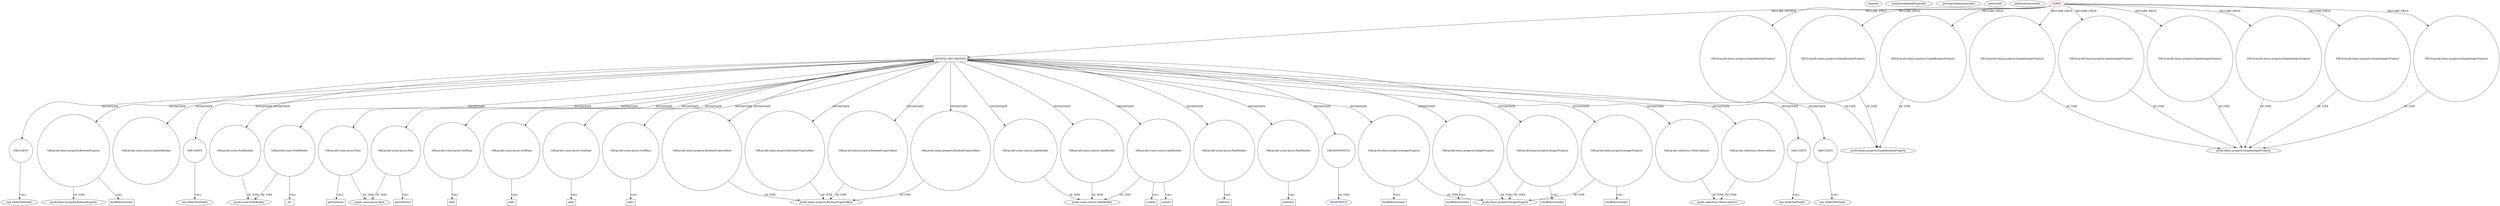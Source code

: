 digraph {
baseInfo[graphId=2584,category="pattern",isAnonymous=false,possibleRelation=false]
frameworkRelatedTypesInfo[]
possibleCollaborationsInfo[]
patternInfo[frequency=2.0,patternRootClient=0]
patternInstancesInfo[0="SaiPradeepDandem-javafx2-gradient-builder~/SaiPradeepDandem-javafx2-gradient-builder/javafx2-gradient-builder-master/src/main/java/com/javafx/gradientbuilder/application/RadialSettingsLayout.java~RadialSettingsLayout~1170",1="SaiPradeepDandem-javafx2-gradient-builder~/SaiPradeepDandem-javafx2-gradient-builder/javafx2-gradient-builder-master/src/main/java/com/javafx/gradientbuilder/application/LinearSettingsLayout.java~LinearSettingsLayout~1172"]
155[label="new SliderTextField()",vertexType="CONSTRUCTOR_CALL",isFrameworkType=false]
156[label="VAR:CLIENT",vertexType="VARIABLE_EXPRESION",isFrameworkType=false,shape=circle]
56[label="METHOD_DECLARATION",vertexType="CLIENT_METHOD_DECLARATION",isFrameworkType=false,shape=box]
0[label="CLIENT",vertexType="ROOT_CLIENT_CLASS_DECLARATION",isFrameworkType=false,color=red]
99[label="VAR:javafx.scene.NodeBuilder",vertexType="VARIABLE_EXPRESION",isFrameworkType=false,shape=circle]
292[label="VAR:javafx.scene.NodeBuilder",vertexType="VARIABLE_EXPRESION",isFrameworkType=false,shape=circle]
93[label="VAR:javafx.scene.layout.Pane",vertexType="VARIABLE_EXPRESION",isFrameworkType=false,shape=circle]
322[label="VAR:javafx.scene.layout.Pane",vertexType="VARIABLE_EXPRESION",isFrameworkType=false,shape=circle]
426[label="VAR:javafx.scene.layout.GridPane",vertexType="VARIABLE_EXPRESION",isFrameworkType=false,shape=circle]
206[label="VAR:javafx.scene.layout.GridPane",vertexType="VARIABLE_EXPRESION",isFrameworkType=false,shape=circle]
241[label="VAR:javafx.scene.layout.GridPane",vertexType="VARIABLE_EXPRESION",isFrameworkType=false,shape=circle]
178[label="VAR:javafx.scene.layout.GridPane",vertexType="VARIABLE_EXPRESION",isFrameworkType=false,shape=circle]
158[label="VAR:javafx.beans.property.BooleanPropertyBase",vertexType="VARIABLE_EXPRESION",isFrameworkType=false,shape=circle]
124[label="VAR:javafx.beans.property.BooleanPropertyBase",vertexType="VARIABLE_EXPRESION",isFrameworkType=false,shape=circle]
328[label="VAR:javafx.beans.property.BooleanPropertyBase",vertexType="VARIABLE_EXPRESION",isFrameworkType=false,shape=circle]
224[label="VAR:javafx.beans.property.BooleanPropertyBase",vertexType="VARIABLE_EXPRESION",isFrameworkType=false,shape=circle]
12[label="FIELD:javafx.beans.property.SimpleBooleanProperty",vertexType="FIELD_DECLARATION",isFrameworkType=false,shape=circle]
14[label="FIELD:javafx.beans.property.SimpleBooleanProperty",vertexType="FIELD_DECLARATION",isFrameworkType=false,shape=circle]
10[label="FIELD:javafx.beans.property.SimpleBooleanProperty",vertexType="FIELD_DECLARATION",isFrameworkType=false,shape=circle]
96[label="VAR:javafx.scene.control.LabelBuilder",vertexType="VARIABLE_EXPRESION",isFrameworkType=false,shape=circle]
57[label="VAR:javafx.scene.control.LabelBuilder",vertexType="VARIABLE_EXPRESION",isFrameworkType=false,shape=circle]
66[label="VAR:javafx.scene.control.LabelBuilder",vertexType="VARIABLE_EXPRESION",isFrameworkType=false,shape=circle]
427[label="add()",vertexType="INSIDE_CALL",isFrameworkType=false,shape=box]
179[label="add()",vertexType="INSIDE_CALL",isFrameworkType=false,shape=box]
242[label="add()",vertexType="INSIDE_CALL",isFrameworkType=false,shape=box]
207[label="add()",vertexType="INSIDE_CALL",isFrameworkType=false,shape=box]
351[label="VAR:javafx.scene.layout.PaneBuilder",vertexType="VARIABLE_EXPRESION",isFrameworkType=false,shape=circle]
352[label="children()",vertexType="INSIDE_CALL",isFrameworkType=false,shape=box]
432[label="VAR:javafx.scene.layout.PaneBuilder",vertexType="VARIABLE_EXPRESION",isFrameworkType=false,shape=circle]
433[label="children()",vertexType="INSIDE_CALL",isFrameworkType=false,shape=box]
319[label="VAR:ANONYMOUS",vertexType="VARIABLE_EXPRESION",isFrameworkType=false,shape=circle]
62[label="javafx.scene.NodeBuilder",vertexType="FRAMEWORK_CLASS_TYPE",isFrameworkType=false]
95[label="javafx.scene.layout.Pane",vertexType="FRAMEWORK_CLASS_TYPE",isFrameworkType=false]
293[label="id()",vertexType="INSIDE_CALL",isFrameworkType=false,shape=box]
253[label="VAR:javafx.beans.property.IntegerProperty",vertexType="VARIABLE_EXPRESION",isFrameworkType=false,shape=circle]
134[label="javafx.beans.property.IntegerProperty",vertexType="FRAMEWORK_CLASS_TYPE",isFrameworkType=false]
254[label="bindBidirectional()",vertexType="INSIDE_CALL",isFrameworkType=false,shape=box]
166[label="VAR:javafx.beans.property.IntegerProperty",vertexType="VARIABLE_EXPRESION",isFrameworkType=false,shape=circle]
167[label="bindBidirectional()",vertexType="INSIDE_CALL",isFrameworkType=false,shape=box]
232[label="VAR:javafx.beans.property.IntegerProperty",vertexType="VARIABLE_EXPRESION",isFrameworkType=false,shape=circle]
233[label="bindBidirectional()",vertexType="INSIDE_CALL",isFrameworkType=false,shape=box]
132[label="VAR:javafx.beans.property.IntegerProperty",vertexType="VARIABLE_EXPRESION",isFrameworkType=false,shape=circle]
133[label="bindBidirectional()",vertexType="INSIDE_CALL",isFrameworkType=false,shape=box]
90[label="VAR:javafx.collections.ObservableList",vertexType="VARIABLE_EXPRESION",isFrameworkType=false,shape=circle]
107[label="VAR:javafx.collections.ObservableList",vertexType="VARIABLE_EXPRESION",isFrameworkType=false,shape=circle]
4[label="FIELD:javafx.beans.property.SimpleIntegerProperty",vertexType="FIELD_DECLARATION",isFrameworkType=false,shape=circle]
2[label="FIELD:javafx.beans.property.SimpleIntegerProperty",vertexType="FIELD_DECLARATION",isFrameworkType=false,shape=circle]
6[label="FIELD:javafx.beans.property.SimpleIntegerProperty",vertexType="FIELD_DECLARATION",isFrameworkType=false,shape=circle]
18[label="FIELD:javafx.beans.property.SimpleIntegerProperty",vertexType="FIELD_DECLARATION",isFrameworkType=false,shape=circle]
20[label="FIELD:javafx.beans.property.SimpleIntegerProperty",vertexType="FIELD_DECLARATION",isFrameworkType=false,shape=circle]
8[label="FIELD:javafx.beans.property.SimpleIntegerProperty",vertexType="FIELD_DECLARATION",isFrameworkType=false,shape=circle]
126[label="javafx.beans.property.BooleanPropertyBase",vertexType="FRAMEWORK_CLASS_TYPE",isFrameworkType=false]
11[label="javafx.beans.property.SimpleBooleanProperty",vertexType="FRAMEWORK_CLASS_TYPE",isFrameworkType=false]
320[label="ANONYMOUS",vertexType="REFERENCE_ANONYMOUS_DECLARATION",isFrameworkType=false,color=blue]
59[label="javafx.scene.control.LabelBuilder",vertexType="FRAMEWORK_CLASS_TYPE",isFrameworkType=false]
222[label="VAR:CLIENT",vertexType="VARIABLE_EXPRESION",isFrameworkType=false,shape=circle]
245[label="VAR:CLIENT",vertexType="VARIABLE_EXPRESION",isFrameworkType=false,shape=circle]
121[label="VAR:CLIENT",vertexType="VARIABLE_EXPRESION",isFrameworkType=false,shape=circle]
92[label="javafx.collections.ObservableList",vertexType="FRAMEWORK_INTERFACE_TYPE",isFrameworkType=false]
3[label="javafx.beans.property.SimpleIntegerProperty",vertexType="FRAMEWORK_CLASS_TYPE",isFrameworkType=false]
244[label="new SliderTextField()",vertexType="CONSTRUCTOR_CALL",isFrameworkType=false]
120[label="new SliderTextField()",vertexType="CONSTRUCTOR_CALL",isFrameworkType=false]
221[label="new SliderTextField()",vertexType="CONSTRUCTOR_CALL",isFrameworkType=false]
106[label="create()",vertexType="INSIDE_CALL",isFrameworkType=false,shape=box]
184[label="VAR:javafx.beans.property.BooleanProperty",vertexType="VARIABLE_EXPRESION",isFrameworkType=false,shape=circle]
185[label="bindBidirectional()",vertexType="INSIDE_CALL",isFrameworkType=false,shape=box]
117[label="javafx.beans.property.BooleanProperty",vertexType="FRAMEWORK_CLASS_TYPE",isFrameworkType=false]
67[label="create()",vertexType="INSIDE_CALL",isFrameworkType=false,shape=box]
323[label="getChildren()",vertexType="INSIDE_CALL",isFrameworkType=false,shape=box]
94[label="getChildren()",vertexType="INSIDE_CALL",isFrameworkType=false,shape=box]
63[label="VAR:javafx.scene.control.LabeledBuilder",vertexType="VARIABLE_EXPRESION",isFrameworkType=false,shape=circle]
56->121[label="INSTANTIATE"]
232->233[label="CALL"]
56->166[label="INSTANTIATE"]
0->6[label="DECLARE_FIELD"]
0->56[label="DECLARE_METHOD"]
20->3[label="OF_TYPE"]
292->293[label="CALL"]
0->14[label="DECLARE_FIELD"]
245->244[label="CALL"]
184->117[label="OF_TYPE"]
56->107[label="INSTANTIATE"]
56->178[label="INSTANTIATE"]
0->10[label="DECLARE_FIELD"]
8->3[label="OF_TYPE"]
56->132[label="INSTANTIATE"]
56->224[label="INSTANTIATE"]
232->134[label="OF_TYPE"]
56->432[label="INSTANTIATE"]
93->95[label="OF_TYPE"]
0->2[label="DECLARE_FIELD"]
66->59[label="OF_TYPE"]
56->253[label="INSTANTIATE"]
56->93[label="INSTANTIATE"]
432->433[label="CALL"]
178->179[label="CALL"]
56->90[label="INSTANTIATE"]
351->352[label="CALL"]
56->319[label="INSTANTIATE"]
56->328[label="INSTANTIATE"]
6->3[label="OF_TYPE"]
322->95[label="OF_TYPE"]
56->426[label="INSTANTIATE"]
222->221[label="CALL"]
56->99[label="INSTANTIATE"]
166->167[label="CALL"]
90->92[label="OF_TYPE"]
56->241[label="INSTANTIATE"]
132->134[label="OF_TYPE"]
132->133[label="CALL"]
56->292[label="INSTANTIATE"]
292->62[label="OF_TYPE"]
206->207[label="CALL"]
241->242[label="CALL"]
0->20[label="DECLARE_FIELD"]
4->3[label="OF_TYPE"]
56->206[label="INSTANTIATE"]
56->245[label="INSTANTIATE"]
99->62[label="OF_TYPE"]
253->134[label="OF_TYPE"]
10->11[label="OF_TYPE"]
184->185[label="CALL"]
322->323[label="CALL"]
158->126[label="OF_TYPE"]
107->92[label="OF_TYPE"]
56->124[label="INSTANTIATE"]
56->63[label="INSTANTIATE"]
426->427[label="CALL"]
0->8[label="DECLARE_FIELD"]
93->94[label="CALL"]
56->158[label="INSTANTIATE"]
124->126[label="OF_TYPE"]
0->12[label="DECLARE_FIELD"]
56->222[label="INSTANTIATE"]
2->3[label="OF_TYPE"]
56->232[label="INSTANTIATE"]
56->156[label="INSTANTIATE"]
56->351[label="INSTANTIATE"]
156->155[label="CALL"]
56->322[label="INSTANTIATE"]
56->57[label="INSTANTIATE"]
319->320[label="OF_TYPE"]
56->66[label="INSTANTIATE"]
253->254[label="CALL"]
328->126[label="OF_TYPE"]
0->18[label="DECLARE_FIELD"]
14->11[label="OF_TYPE"]
56->184[label="INSTANTIATE"]
121->120[label="CALL"]
96->59[label="OF_TYPE"]
12->11[label="OF_TYPE"]
66->67[label="CALL"]
0->4[label="DECLARE_FIELD"]
66->106[label="CALL"]
56->96[label="INSTANTIATE"]
166->134[label="OF_TYPE"]
57->59[label="OF_TYPE"]
224->126[label="OF_TYPE"]
18->3[label="OF_TYPE"]
}
